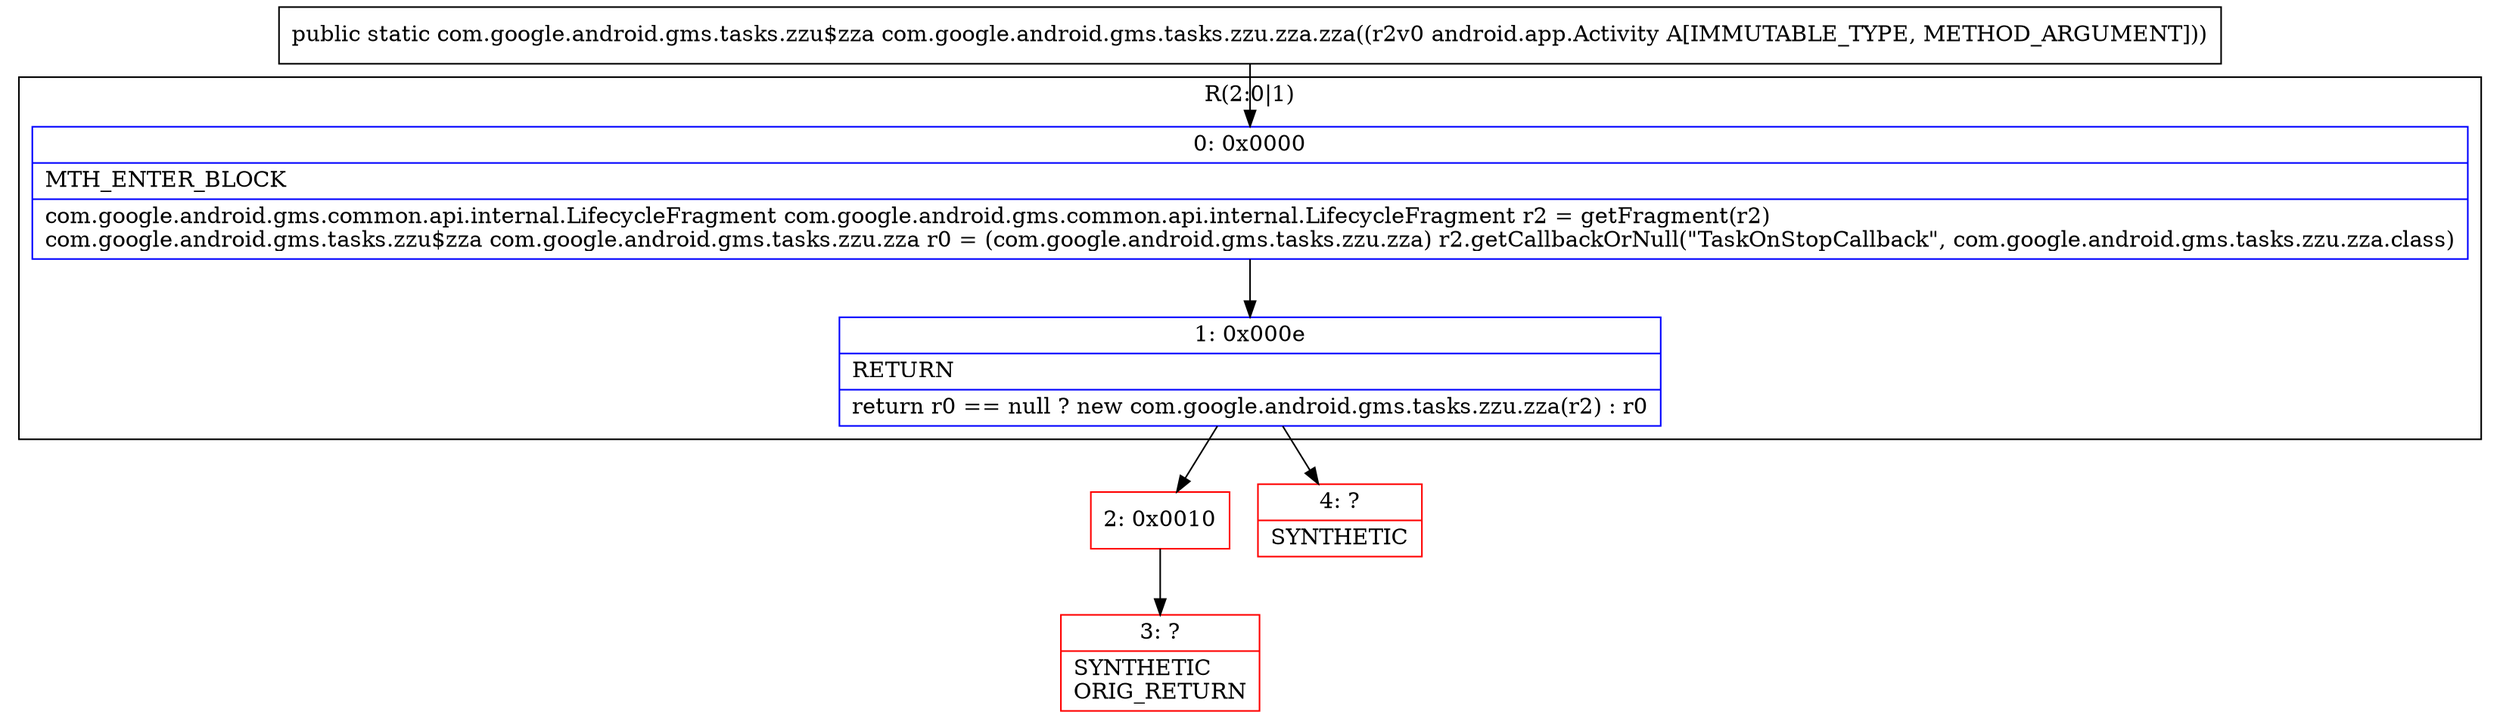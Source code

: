 digraph "CFG forcom.google.android.gms.tasks.zzu.zza.zza(Landroid\/app\/Activity;)Lcom\/google\/android\/gms\/tasks\/zzu$zza;" {
subgraph cluster_Region_551110249 {
label = "R(2:0|1)";
node [shape=record,color=blue];
Node_0 [shape=record,label="{0\:\ 0x0000|MTH_ENTER_BLOCK\l|com.google.android.gms.common.api.internal.LifecycleFragment com.google.android.gms.common.api.internal.LifecycleFragment r2 = getFragment(r2)\lcom.google.android.gms.tasks.zzu$zza com.google.android.gms.tasks.zzu.zza r0 = (com.google.android.gms.tasks.zzu.zza) r2.getCallbackOrNull(\"TaskOnStopCallback\", com.google.android.gms.tasks.zzu.zza.class)\l}"];
Node_1 [shape=record,label="{1\:\ 0x000e|RETURN\l|return r0 == null ? new com.google.android.gms.tasks.zzu.zza(r2) : r0\l}"];
}
Node_2 [shape=record,color=red,label="{2\:\ 0x0010}"];
Node_3 [shape=record,color=red,label="{3\:\ ?|SYNTHETIC\lORIG_RETURN\l}"];
Node_4 [shape=record,color=red,label="{4\:\ ?|SYNTHETIC\l}"];
MethodNode[shape=record,label="{public static com.google.android.gms.tasks.zzu$zza com.google.android.gms.tasks.zzu.zza.zza((r2v0 android.app.Activity A[IMMUTABLE_TYPE, METHOD_ARGUMENT])) }"];
MethodNode -> Node_0;
Node_0 -> Node_1;
Node_1 -> Node_2;
Node_1 -> Node_4;
Node_2 -> Node_3;
}

